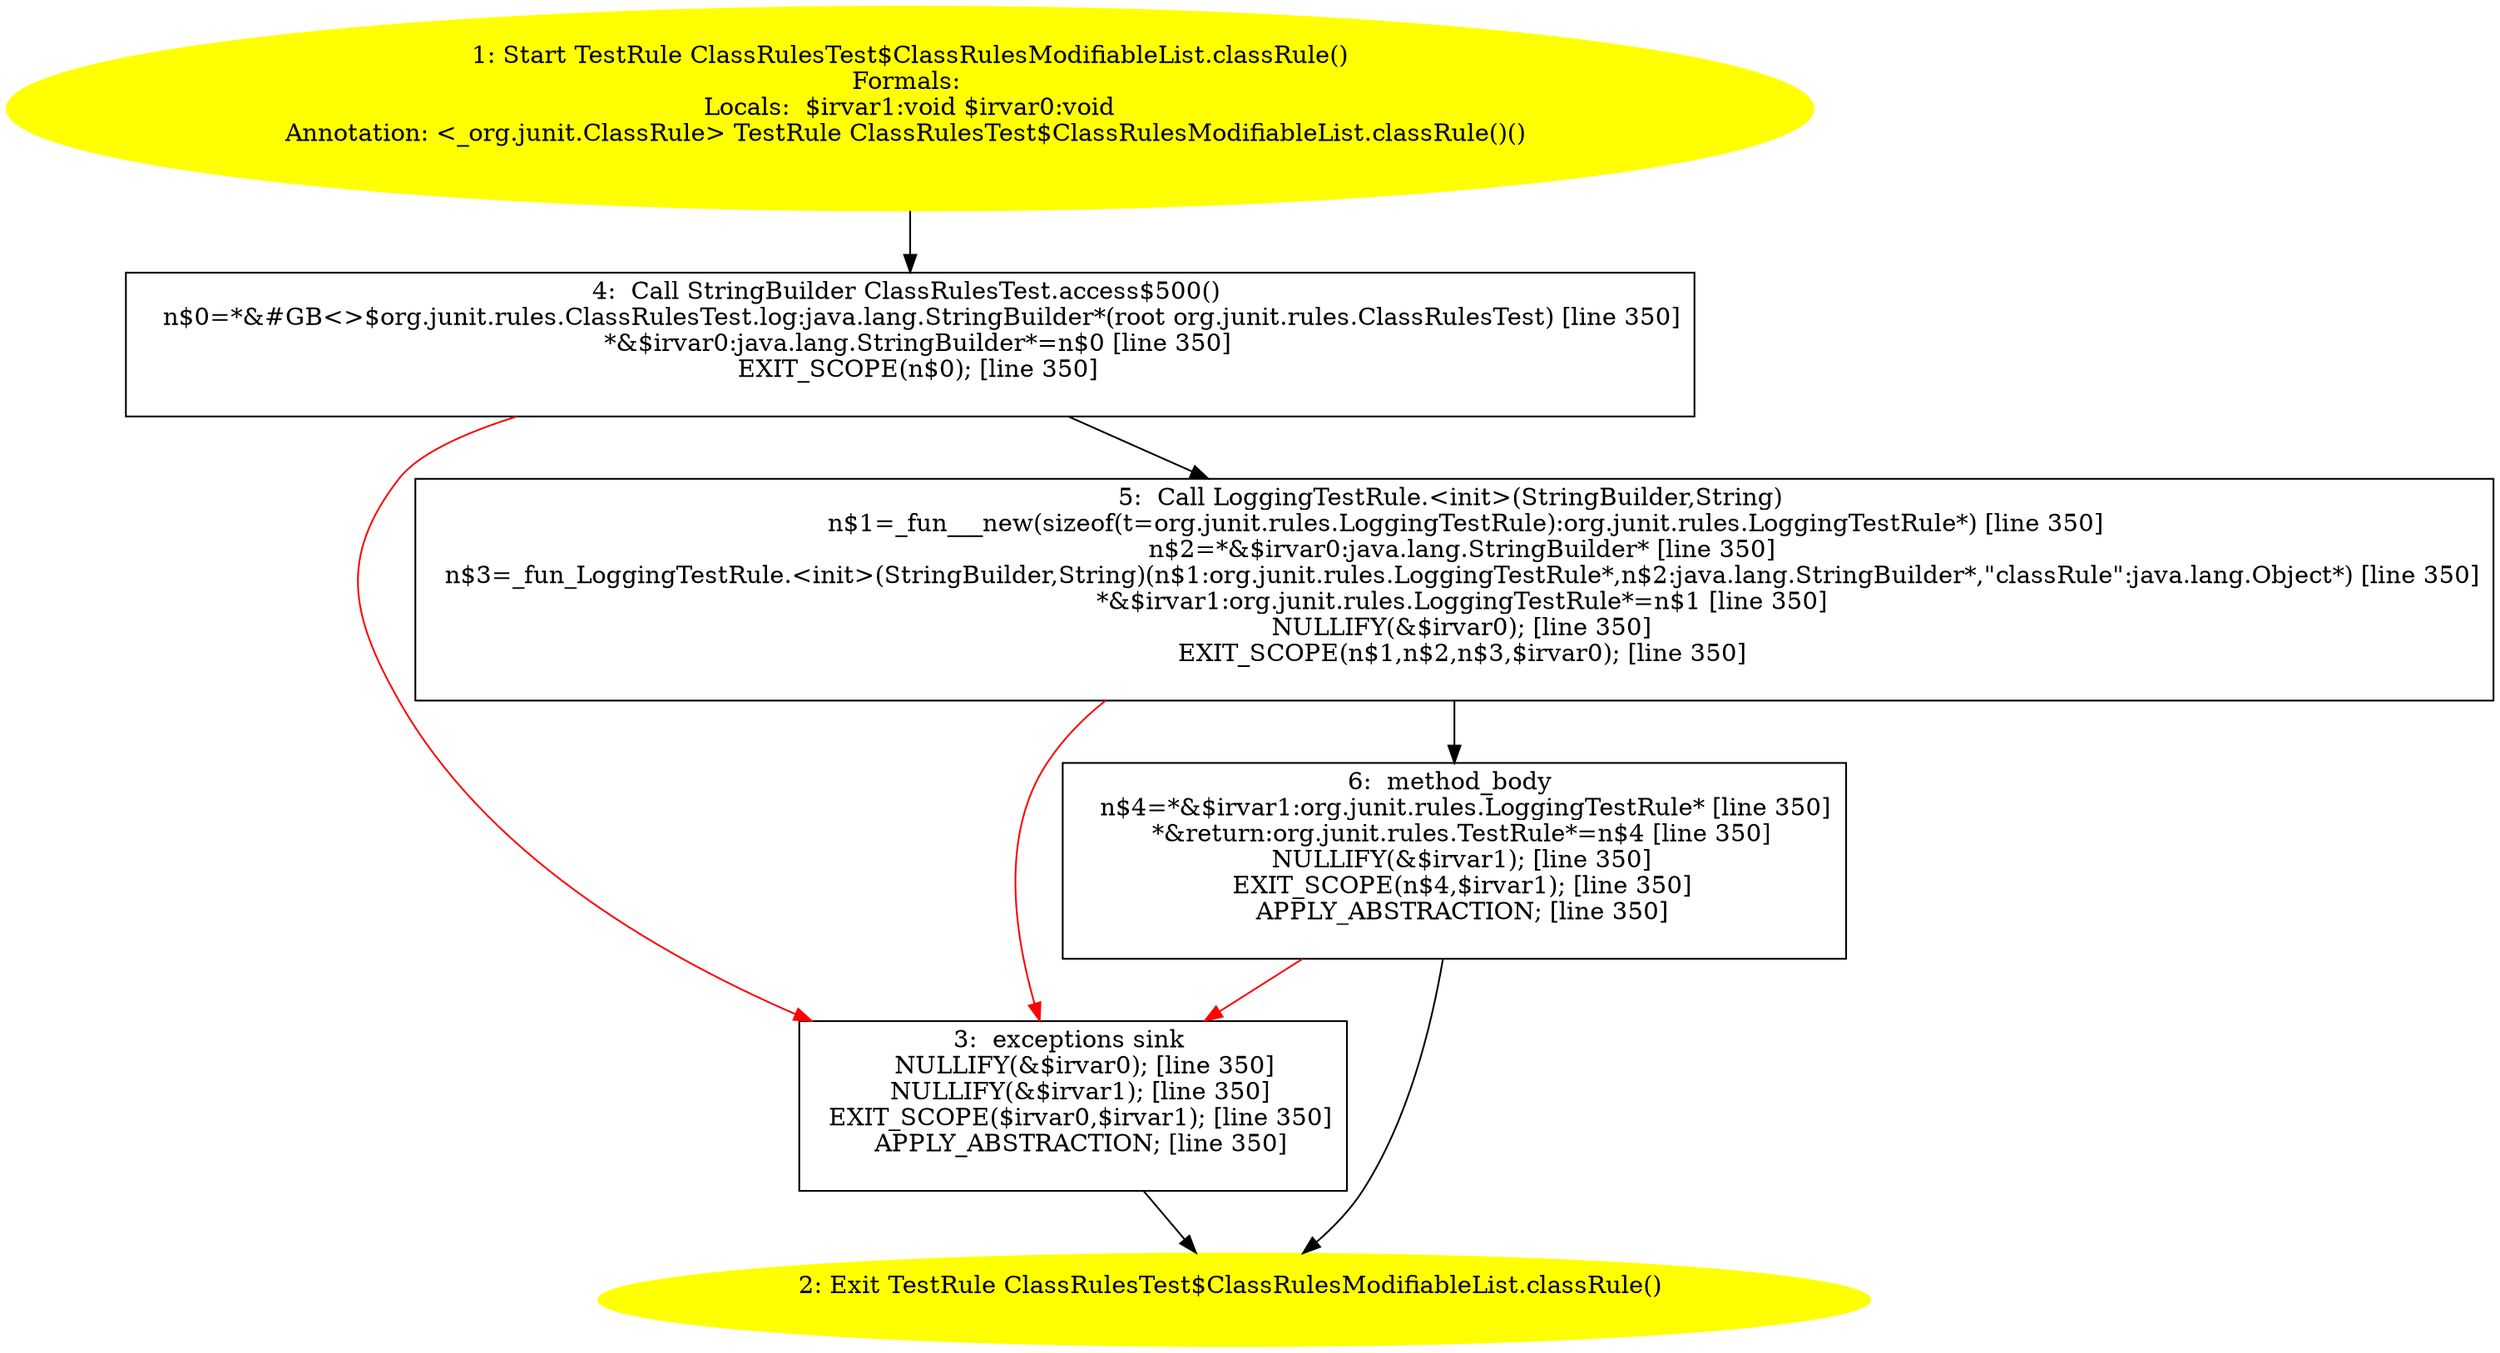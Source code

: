 /* @generated */
digraph cfg {
"org.junit.rules.ClassRulesTest$ClassRulesModifiableList.classRule():org.junit.rules.TestRule.6866a9d92cd7af3367d7e8d82ebc36bb_1" [label="1: Start TestRule ClassRulesTest$ClassRulesModifiableList.classRule()\nFormals: \nLocals:  $irvar1:void $irvar0:void\nAnnotation: <_org.junit.ClassRule> TestRule ClassRulesTest$ClassRulesModifiableList.classRule()() \n  " color=yellow style=filled]
	

	 "org.junit.rules.ClassRulesTest$ClassRulesModifiableList.classRule():org.junit.rules.TestRule.6866a9d92cd7af3367d7e8d82ebc36bb_1" -> "org.junit.rules.ClassRulesTest$ClassRulesModifiableList.classRule():org.junit.rules.TestRule.6866a9d92cd7af3367d7e8d82ebc36bb_4" ;
"org.junit.rules.ClassRulesTest$ClassRulesModifiableList.classRule():org.junit.rules.TestRule.6866a9d92cd7af3367d7e8d82ebc36bb_2" [label="2: Exit TestRule ClassRulesTest$ClassRulesModifiableList.classRule() \n  " color=yellow style=filled]
	

"org.junit.rules.ClassRulesTest$ClassRulesModifiableList.classRule():org.junit.rules.TestRule.6866a9d92cd7af3367d7e8d82ebc36bb_3" [label="3:  exceptions sink \n   NULLIFY(&$irvar0); [line 350]\n  NULLIFY(&$irvar1); [line 350]\n  EXIT_SCOPE($irvar0,$irvar1); [line 350]\n  APPLY_ABSTRACTION; [line 350]\n " shape="box"]
	

	 "org.junit.rules.ClassRulesTest$ClassRulesModifiableList.classRule():org.junit.rules.TestRule.6866a9d92cd7af3367d7e8d82ebc36bb_3" -> "org.junit.rules.ClassRulesTest$ClassRulesModifiableList.classRule():org.junit.rules.TestRule.6866a9d92cd7af3367d7e8d82ebc36bb_2" ;
"org.junit.rules.ClassRulesTest$ClassRulesModifiableList.classRule():org.junit.rules.TestRule.6866a9d92cd7af3367d7e8d82ebc36bb_4" [label="4:  Call StringBuilder ClassRulesTest.access$500() \n   n$0=*&#GB<>$org.junit.rules.ClassRulesTest.log:java.lang.StringBuilder*(root org.junit.rules.ClassRulesTest) [line 350]\n  *&$irvar0:java.lang.StringBuilder*=n$0 [line 350]\n  EXIT_SCOPE(n$0); [line 350]\n " shape="box"]
	

	 "org.junit.rules.ClassRulesTest$ClassRulesModifiableList.classRule():org.junit.rules.TestRule.6866a9d92cd7af3367d7e8d82ebc36bb_4" -> "org.junit.rules.ClassRulesTest$ClassRulesModifiableList.classRule():org.junit.rules.TestRule.6866a9d92cd7af3367d7e8d82ebc36bb_5" ;
	 "org.junit.rules.ClassRulesTest$ClassRulesModifiableList.classRule():org.junit.rules.TestRule.6866a9d92cd7af3367d7e8d82ebc36bb_4" -> "org.junit.rules.ClassRulesTest$ClassRulesModifiableList.classRule():org.junit.rules.TestRule.6866a9d92cd7af3367d7e8d82ebc36bb_3" [color="red" ];
"org.junit.rules.ClassRulesTest$ClassRulesModifiableList.classRule():org.junit.rules.TestRule.6866a9d92cd7af3367d7e8d82ebc36bb_5" [label="5:  Call LoggingTestRule.<init>(StringBuilder,String) \n   n$1=_fun___new(sizeof(t=org.junit.rules.LoggingTestRule):org.junit.rules.LoggingTestRule*) [line 350]\n  n$2=*&$irvar0:java.lang.StringBuilder* [line 350]\n  n$3=_fun_LoggingTestRule.<init>(StringBuilder,String)(n$1:org.junit.rules.LoggingTestRule*,n$2:java.lang.StringBuilder*,\"classRule\":java.lang.Object*) [line 350]\n  *&$irvar1:org.junit.rules.LoggingTestRule*=n$1 [line 350]\n  NULLIFY(&$irvar0); [line 350]\n  EXIT_SCOPE(n$1,n$2,n$3,$irvar0); [line 350]\n " shape="box"]
	

	 "org.junit.rules.ClassRulesTest$ClassRulesModifiableList.classRule():org.junit.rules.TestRule.6866a9d92cd7af3367d7e8d82ebc36bb_5" -> "org.junit.rules.ClassRulesTest$ClassRulesModifiableList.classRule():org.junit.rules.TestRule.6866a9d92cd7af3367d7e8d82ebc36bb_6" ;
	 "org.junit.rules.ClassRulesTest$ClassRulesModifiableList.classRule():org.junit.rules.TestRule.6866a9d92cd7af3367d7e8d82ebc36bb_5" -> "org.junit.rules.ClassRulesTest$ClassRulesModifiableList.classRule():org.junit.rules.TestRule.6866a9d92cd7af3367d7e8d82ebc36bb_3" [color="red" ];
"org.junit.rules.ClassRulesTest$ClassRulesModifiableList.classRule():org.junit.rules.TestRule.6866a9d92cd7af3367d7e8d82ebc36bb_6" [label="6:  method_body \n   n$4=*&$irvar1:org.junit.rules.LoggingTestRule* [line 350]\n  *&return:org.junit.rules.TestRule*=n$4 [line 350]\n  NULLIFY(&$irvar1); [line 350]\n  EXIT_SCOPE(n$4,$irvar1); [line 350]\n  APPLY_ABSTRACTION; [line 350]\n " shape="box"]
	

	 "org.junit.rules.ClassRulesTest$ClassRulesModifiableList.classRule():org.junit.rules.TestRule.6866a9d92cd7af3367d7e8d82ebc36bb_6" -> "org.junit.rules.ClassRulesTest$ClassRulesModifiableList.classRule():org.junit.rules.TestRule.6866a9d92cd7af3367d7e8d82ebc36bb_2" ;
	 "org.junit.rules.ClassRulesTest$ClassRulesModifiableList.classRule():org.junit.rules.TestRule.6866a9d92cd7af3367d7e8d82ebc36bb_6" -> "org.junit.rules.ClassRulesTest$ClassRulesModifiableList.classRule():org.junit.rules.TestRule.6866a9d92cd7af3367d7e8d82ebc36bb_3" [color="red" ];
}
